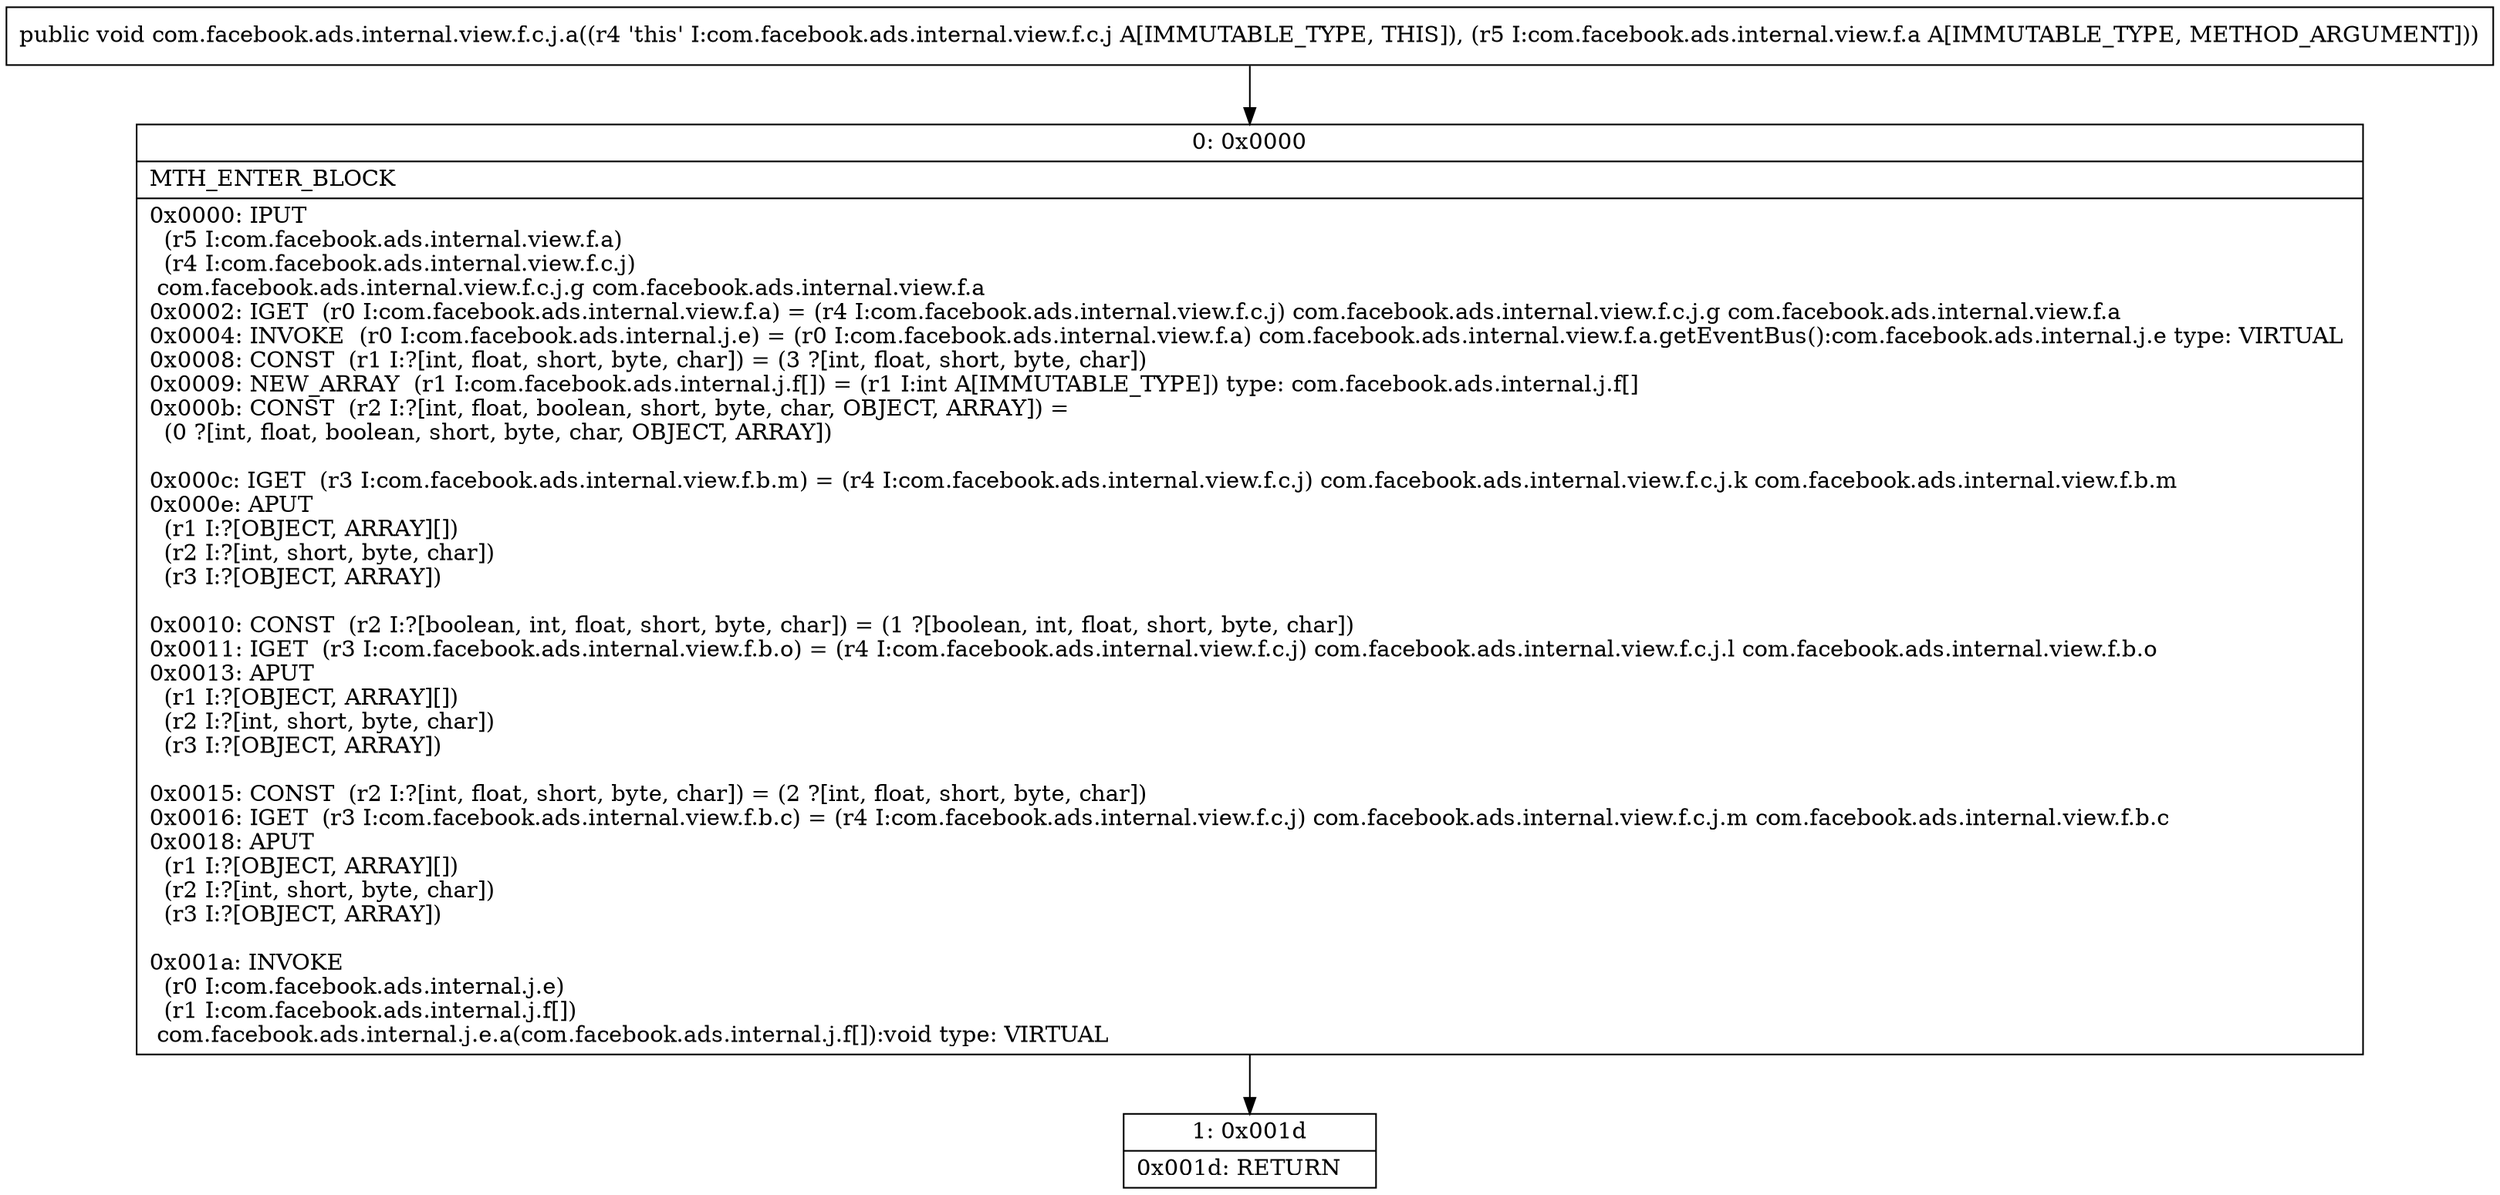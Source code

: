 digraph "CFG forcom.facebook.ads.internal.view.f.c.j.a(Lcom\/facebook\/ads\/internal\/view\/f\/a;)V" {
Node_0 [shape=record,label="{0\:\ 0x0000|MTH_ENTER_BLOCK\l|0x0000: IPUT  \l  (r5 I:com.facebook.ads.internal.view.f.a)\l  (r4 I:com.facebook.ads.internal.view.f.c.j)\l com.facebook.ads.internal.view.f.c.j.g com.facebook.ads.internal.view.f.a \l0x0002: IGET  (r0 I:com.facebook.ads.internal.view.f.a) = (r4 I:com.facebook.ads.internal.view.f.c.j) com.facebook.ads.internal.view.f.c.j.g com.facebook.ads.internal.view.f.a \l0x0004: INVOKE  (r0 I:com.facebook.ads.internal.j.e) = (r0 I:com.facebook.ads.internal.view.f.a) com.facebook.ads.internal.view.f.a.getEventBus():com.facebook.ads.internal.j.e type: VIRTUAL \l0x0008: CONST  (r1 I:?[int, float, short, byte, char]) = (3 ?[int, float, short, byte, char]) \l0x0009: NEW_ARRAY  (r1 I:com.facebook.ads.internal.j.f[]) = (r1 I:int A[IMMUTABLE_TYPE]) type: com.facebook.ads.internal.j.f[] \l0x000b: CONST  (r2 I:?[int, float, boolean, short, byte, char, OBJECT, ARRAY]) = \l  (0 ?[int, float, boolean, short, byte, char, OBJECT, ARRAY])\l \l0x000c: IGET  (r3 I:com.facebook.ads.internal.view.f.b.m) = (r4 I:com.facebook.ads.internal.view.f.c.j) com.facebook.ads.internal.view.f.c.j.k com.facebook.ads.internal.view.f.b.m \l0x000e: APUT  \l  (r1 I:?[OBJECT, ARRAY][])\l  (r2 I:?[int, short, byte, char])\l  (r3 I:?[OBJECT, ARRAY])\l \l0x0010: CONST  (r2 I:?[boolean, int, float, short, byte, char]) = (1 ?[boolean, int, float, short, byte, char]) \l0x0011: IGET  (r3 I:com.facebook.ads.internal.view.f.b.o) = (r4 I:com.facebook.ads.internal.view.f.c.j) com.facebook.ads.internal.view.f.c.j.l com.facebook.ads.internal.view.f.b.o \l0x0013: APUT  \l  (r1 I:?[OBJECT, ARRAY][])\l  (r2 I:?[int, short, byte, char])\l  (r3 I:?[OBJECT, ARRAY])\l \l0x0015: CONST  (r2 I:?[int, float, short, byte, char]) = (2 ?[int, float, short, byte, char]) \l0x0016: IGET  (r3 I:com.facebook.ads.internal.view.f.b.c) = (r4 I:com.facebook.ads.internal.view.f.c.j) com.facebook.ads.internal.view.f.c.j.m com.facebook.ads.internal.view.f.b.c \l0x0018: APUT  \l  (r1 I:?[OBJECT, ARRAY][])\l  (r2 I:?[int, short, byte, char])\l  (r3 I:?[OBJECT, ARRAY])\l \l0x001a: INVOKE  \l  (r0 I:com.facebook.ads.internal.j.e)\l  (r1 I:com.facebook.ads.internal.j.f[])\l com.facebook.ads.internal.j.e.a(com.facebook.ads.internal.j.f[]):void type: VIRTUAL \l}"];
Node_1 [shape=record,label="{1\:\ 0x001d|0x001d: RETURN   \l}"];
MethodNode[shape=record,label="{public void com.facebook.ads.internal.view.f.c.j.a((r4 'this' I:com.facebook.ads.internal.view.f.c.j A[IMMUTABLE_TYPE, THIS]), (r5 I:com.facebook.ads.internal.view.f.a A[IMMUTABLE_TYPE, METHOD_ARGUMENT])) }"];
MethodNode -> Node_0;
Node_0 -> Node_1;
}

